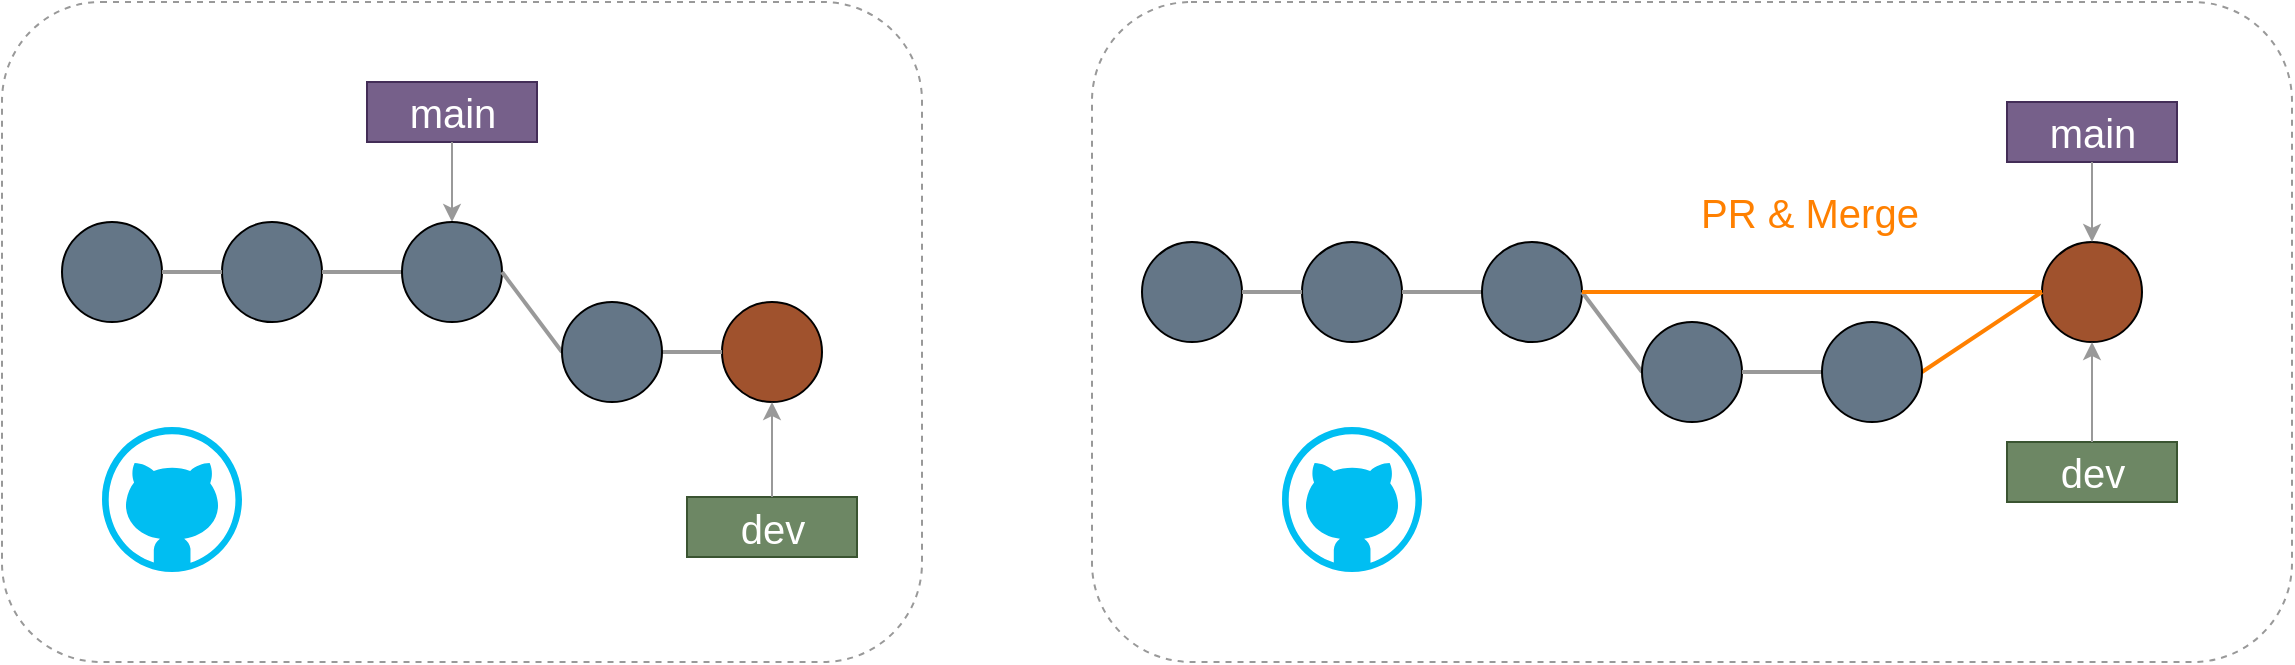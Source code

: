 <mxfile>
    <diagram id="DNvJzXeUTAswC8QwegvA" name="Page-1">
        <mxGraphModel dx="1315" dy="1734" grid="1" gridSize="10" guides="1" tooltips="1" connect="1" arrows="1" fold="1" page="1" pageScale="1" pageWidth="850" pageHeight="1100" math="0" shadow="0">
            <root>
                <mxCell id="0"/>
                <mxCell id="1" parent="0"/>
                <mxCell id="26" value="" style="ellipse;whiteSpace=wrap;html=1;aspect=fixed;fillColor=#647687;fontColor=#ffffff;strokeColor=#000000;" parent="1" vertex="1">
                    <mxGeometry x="810" y="-50" width="50" height="50" as="geometry"/>
                </mxCell>
                <mxCell id="27" value="" style="ellipse;whiteSpace=wrap;html=1;aspect=fixed;fillColor=#647687;fontColor=#ffffff;strokeColor=#000000;" parent="1" vertex="1">
                    <mxGeometry x="890" y="-50" width="50" height="50" as="geometry"/>
                </mxCell>
                <mxCell id="28" value="" style="ellipse;whiteSpace=wrap;html=1;aspect=fixed;fontColor=#ffffff;strokeColor=#000000;fillColor=#A0522D;" parent="1" vertex="1">
                    <mxGeometry x="1260" y="-50" width="50" height="50" as="geometry"/>
                </mxCell>
                <mxCell id="29" value="" style="endArrow=none;html=1;entryX=0;entryY=0.5;entryDx=0;entryDy=0;exitX=1;exitY=0.5;exitDx=0;exitDy=0;strokeColor=#999999;strokeWidth=2;" parent="1" source="26" target="27" edge="1">
                    <mxGeometry width="50" height="50" relative="1" as="geometry">
                        <mxPoint x="660" y="80" as="sourcePoint"/>
                        <mxPoint x="710" y="30" as="targetPoint"/>
                    </mxGeometry>
                </mxCell>
                <mxCell id="30" value="" style="endArrow=none;html=1;entryX=0;entryY=0.5;entryDx=0;entryDy=0;exitX=1;exitY=0.5;exitDx=0;exitDy=0;strokeColor=#999999;strokeWidth=2;" parent="1" source="27" target="35" edge="1">
                    <mxGeometry width="50" height="50" relative="1" as="geometry">
                        <mxPoint x="660" y="80" as="sourcePoint"/>
                        <mxPoint x="710" y="30" as="targetPoint"/>
                    </mxGeometry>
                </mxCell>
                <mxCell id="32" value="main" style="rounded=1;whiteSpace=wrap;html=1;fillColor=#76608a;strokeColor=#432D57;fontColor=#ffffff;fontSize=20;arcSize=0;" parent="1" vertex="1">
                    <mxGeometry x="1242.5" y="-120" width="85" height="30" as="geometry"/>
                </mxCell>
                <mxCell id="33" value="" style="endArrow=classic;html=1;fontSize=20;exitX=0.5;exitY=1;exitDx=0;exitDy=0;entryX=0.5;entryY=0;entryDx=0;entryDy=0;strokeColor=#999999;" parent="1" source="32" edge="1">
                    <mxGeometry width="50" height="50" relative="1" as="geometry">
                        <mxPoint x="1250" y="-60" as="sourcePoint"/>
                        <mxPoint x="1285" y="-50" as="targetPoint"/>
                    </mxGeometry>
                </mxCell>
                <mxCell id="34" value="" style="rounded=1;whiteSpace=wrap;html=1;fontSize=16;strokeColor=#999999;dashed=1;fillColor=none;" parent="1" vertex="1">
                    <mxGeometry x="785" y="-170" width="600" height="330" as="geometry"/>
                </mxCell>
                <mxCell id="35" value="" style="ellipse;whiteSpace=wrap;html=1;aspect=fixed;fillColor=#647687;fontColor=#ffffff;strokeColor=#000000;" parent="1" vertex="1">
                    <mxGeometry x="980" y="-50" width="50" height="50" as="geometry"/>
                </mxCell>
                <mxCell id="36" value="" style="endArrow=none;html=1;exitX=0;exitY=0.5;exitDx=0;exitDy=0;strokeWidth=2;entryX=1;entryY=0.5;entryDx=0;entryDy=0;noLabel=1;fontColor=none;strokeColor=#FF8000;" parent="1" source="28" target="46" edge="1">
                    <mxGeometry width="50" height="50" relative="1" as="geometry">
                        <mxPoint x="1340" y="210" as="sourcePoint"/>
                        <mxPoint x="1320" y="140" as="targetPoint"/>
                    </mxGeometry>
                </mxCell>
                <mxCell id="37" value="dev" style="rounded=1;whiteSpace=wrap;html=1;fillColor=#6d8764;strokeColor=#3A5431;fontColor=#ffffff;fontSize=20;arcSize=0;" parent="1" vertex="1">
                    <mxGeometry x="1242.5" y="50" width="85" height="30" as="geometry"/>
                </mxCell>
                <mxCell id="38" value="" style="endArrow=classic;html=1;fontSize=20;exitX=0.5;exitY=0;exitDx=0;exitDy=0;strokeColor=#999999;entryX=0.5;entryY=1;entryDx=0;entryDy=0;" parent="1" source="37" target="28" edge="1">
                    <mxGeometry width="50" height="50" relative="1" as="geometry">
                        <mxPoint x="1457.5" y="30" as="sourcePoint"/>
                        <mxPoint x="1392.5" y="60" as="targetPoint"/>
                    </mxGeometry>
                </mxCell>
                <mxCell id="41" value="" style="endArrow=none;html=1;entryX=0;entryY=0.5;entryDx=0;entryDy=0;exitX=1;exitY=0.5;exitDx=0;exitDy=0;strokeColor=#999999;strokeWidth=2;" parent="1" source="35" target="42" edge="1">
                    <mxGeometry width="50" height="50" relative="1" as="geometry">
                        <mxPoint x="1047.5" y="-65" as="sourcePoint"/>
                        <mxPoint x="867.5" y="-10" as="targetPoint"/>
                    </mxGeometry>
                </mxCell>
                <mxCell id="42" value="" style="ellipse;whiteSpace=wrap;html=1;aspect=fixed;fillColor=#647687;fontColor=#ffffff;strokeColor=#000000;" parent="1" vertex="1">
                    <mxGeometry x="1060" y="-10" width="50" height="50" as="geometry"/>
                </mxCell>
                <mxCell id="45" value="" style="endArrow=none;html=1;entryX=0;entryY=0.5;entryDx=0;entryDy=0;exitX=1;exitY=0.5;exitDx=0;exitDy=0;strokeColor=#999999;strokeWidth=2;" parent="1" source="42" target="46" edge="1">
                    <mxGeometry width="50" height="50" relative="1" as="geometry">
                        <mxPoint x="1040" y="-15" as="sourcePoint"/>
                        <mxPoint x="877.5" as="targetPoint"/>
                    </mxGeometry>
                </mxCell>
                <mxCell id="46" value="" style="ellipse;whiteSpace=wrap;html=1;aspect=fixed;fillColor=#647687;fontColor=#ffffff;strokeColor=#000000;" parent="1" vertex="1">
                    <mxGeometry x="1150" y="-10" width="50" height="50" as="geometry"/>
                </mxCell>
                <mxCell id="47" value="" style="endArrow=none;html=1;exitX=0;exitY=0.5;exitDx=0;exitDy=0;strokeWidth=2;entryX=1;entryY=0.5;entryDx=0;entryDy=0;noLabel=1;fontColor=none;strokeColor=#FF8000;" parent="1" source="28" target="35" edge="1">
                    <mxGeometry width="50" height="50" relative="1" as="geometry">
                        <mxPoint x="1270" y="-15" as="sourcePoint"/>
                        <mxPoint x="1210" y="25" as="targetPoint"/>
                    </mxGeometry>
                </mxCell>
                <mxCell id="48" value="PR &amp;amp; Merge" style="text;html=1;strokeColor=none;fillColor=none;align=center;verticalAlign=middle;whiteSpace=wrap;rounded=0;fontSize=20;fontColor=#FF8000;" parent="1" vertex="1">
                    <mxGeometry x="1060" y="-80" width="167.5" height="30" as="geometry"/>
                </mxCell>
                <mxCell id="50" value="" style="ellipse;whiteSpace=wrap;html=1;aspect=fixed;fillColor=#647687;fontColor=#ffffff;strokeColor=#000000;" parent="1" vertex="1">
                    <mxGeometry x="270" y="-60" width="50" height="50" as="geometry"/>
                </mxCell>
                <mxCell id="51" value="" style="ellipse;whiteSpace=wrap;html=1;aspect=fixed;fillColor=#647687;fontColor=#ffffff;strokeColor=#000000;" parent="1" vertex="1">
                    <mxGeometry x="350" y="-60" width="50" height="50" as="geometry"/>
                </mxCell>
                <mxCell id="52" value="" style="ellipse;whiteSpace=wrap;html=1;aspect=fixed;fontColor=#ffffff;strokeColor=#000000;fillColor=#A0522D;" parent="1" vertex="1">
                    <mxGeometry x="600" y="-20" width="50" height="50" as="geometry"/>
                </mxCell>
                <mxCell id="53" value="" style="endArrow=none;html=1;entryX=0;entryY=0.5;entryDx=0;entryDy=0;exitX=1;exitY=0.5;exitDx=0;exitDy=0;strokeColor=#999999;strokeWidth=2;" parent="1" source="50" target="51" edge="1">
                    <mxGeometry width="50" height="50" relative="1" as="geometry">
                        <mxPoint x="120" y="70" as="sourcePoint"/>
                        <mxPoint x="170" y="20" as="targetPoint"/>
                    </mxGeometry>
                </mxCell>
                <mxCell id="54" value="" style="endArrow=none;html=1;entryX=0;entryY=0.5;entryDx=0;entryDy=0;exitX=1;exitY=0.5;exitDx=0;exitDy=0;strokeColor=#999999;strokeWidth=2;" parent="1" source="51" target="59" edge="1">
                    <mxGeometry width="50" height="50" relative="1" as="geometry">
                        <mxPoint x="120" y="70" as="sourcePoint"/>
                        <mxPoint x="170" y="20" as="targetPoint"/>
                    </mxGeometry>
                </mxCell>
                <mxCell id="56" value="main" style="rounded=1;whiteSpace=wrap;html=1;fillColor=#76608a;strokeColor=#432D57;fontColor=#ffffff;fontSize=20;arcSize=0;" parent="1" vertex="1">
                    <mxGeometry x="422.5" y="-130" width="85" height="30" as="geometry"/>
                </mxCell>
                <mxCell id="57" value="" style="endArrow=classic;html=1;fontSize=20;exitX=0.5;exitY=1;exitDx=0;exitDy=0;entryX=0.5;entryY=0;entryDx=0;entryDy=0;strokeColor=#999999;" parent="1" source="56" edge="1">
                    <mxGeometry width="50" height="50" relative="1" as="geometry">
                        <mxPoint x="430" y="-70" as="sourcePoint"/>
                        <mxPoint x="465" y="-60" as="targetPoint"/>
                    </mxGeometry>
                </mxCell>
                <mxCell id="58" value="" style="rounded=1;whiteSpace=wrap;html=1;fontSize=16;strokeColor=#999999;dashed=1;fillColor=none;" parent="1" vertex="1">
                    <mxGeometry x="240" y="-170" width="460" height="330" as="geometry"/>
                </mxCell>
                <mxCell id="59" value="" style="ellipse;whiteSpace=wrap;html=1;aspect=fixed;fillColor=#647687;fontColor=#ffffff;strokeColor=#000000;" parent="1" vertex="1">
                    <mxGeometry x="440" y="-60" width="50" height="50" as="geometry"/>
                </mxCell>
                <mxCell id="60" value="" style="endArrow=none;html=1;entryX=1;entryY=0.5;entryDx=0;entryDy=0;exitX=0;exitY=0.5;exitDx=0;exitDy=0;strokeColor=#999999;strokeWidth=2;" parent="1" source="52" edge="1">
                    <mxGeometry width="50" height="50" relative="1" as="geometry">
                        <mxPoint x="800" y="200" as="sourcePoint"/>
                        <mxPoint x="540" y="5" as="targetPoint"/>
                    </mxGeometry>
                </mxCell>
                <mxCell id="61" value="dev" style="rounded=1;whiteSpace=wrap;html=1;fillColor=#6d8764;strokeColor=#3A5431;fontColor=#ffffff;fontSize=20;arcSize=0;" parent="1" vertex="1">
                    <mxGeometry x="582.5" y="77.5" width="85" height="30" as="geometry"/>
                </mxCell>
                <mxCell id="62" value="" style="endArrow=classic;html=1;fontSize=20;exitX=0.5;exitY=0;exitDx=0;exitDy=0;strokeColor=#999999;entryX=0.5;entryY=1;entryDx=0;entryDy=0;" parent="1" source="61" target="52" edge="1">
                    <mxGeometry width="50" height="50" relative="1" as="geometry">
                        <mxPoint x="690" y="20" as="sourcePoint"/>
                        <mxPoint x="625" y="50" as="targetPoint"/>
                    </mxGeometry>
                </mxCell>
                <mxCell id="65" value="" style="endArrow=none;html=1;entryX=0;entryY=0.5;entryDx=0;entryDy=0;exitX=1;exitY=0.5;exitDx=0;exitDy=0;strokeColor=#999999;strokeWidth=2;" parent="1" source="59" target="66" edge="1">
                    <mxGeometry width="50" height="50" relative="1" as="geometry">
                        <mxPoint x="507.5" y="-75" as="sourcePoint"/>
                        <mxPoint x="327.5" y="-20" as="targetPoint"/>
                    </mxGeometry>
                </mxCell>
                <mxCell id="66" value="" style="ellipse;whiteSpace=wrap;html=1;aspect=fixed;fillColor=#647687;fontColor=#ffffff;strokeColor=#000000;" parent="1" vertex="1">
                    <mxGeometry x="520" y="-20" width="50" height="50" as="geometry"/>
                </mxCell>
                <mxCell id="70" value="" style="shape=flexArrow;endArrow=classic;html=1;fontSize=20;fontColor=none;strokeColor=#FFFFFF;endWidth=36;endSize=12.7;width=34;" parent="1" edge="1">
                    <mxGeometry width="50" height="50" relative="1" as="geometry">
                        <mxPoint x="720" as="sourcePoint"/>
                        <mxPoint x="780" as="targetPoint"/>
                    </mxGeometry>
                </mxCell>
                <mxCell id="73" value="" style="verticalLabelPosition=bottom;html=1;verticalAlign=top;align=center;strokeColor=none;fillColor=#00BEF2;shape=mxgraph.azure.github_code;pointerEvents=1;fontSize=20;fontColor=#f0f0f0;" parent="1" vertex="1">
                    <mxGeometry x="290" y="42.5" width="70" height="72.5" as="geometry"/>
                </mxCell>
                <mxCell id="75" value="" style="verticalLabelPosition=bottom;html=1;verticalAlign=top;align=center;strokeColor=none;fillColor=#00BEF2;shape=mxgraph.azure.github_code;pointerEvents=1;fontSize=20;fontColor=#f0f0f0;" parent="1" vertex="1">
                    <mxGeometry x="880" y="42.5" width="70" height="72.5" as="geometry"/>
                </mxCell>
            </root>
        </mxGraphModel>
    </diagram>
</mxfile>